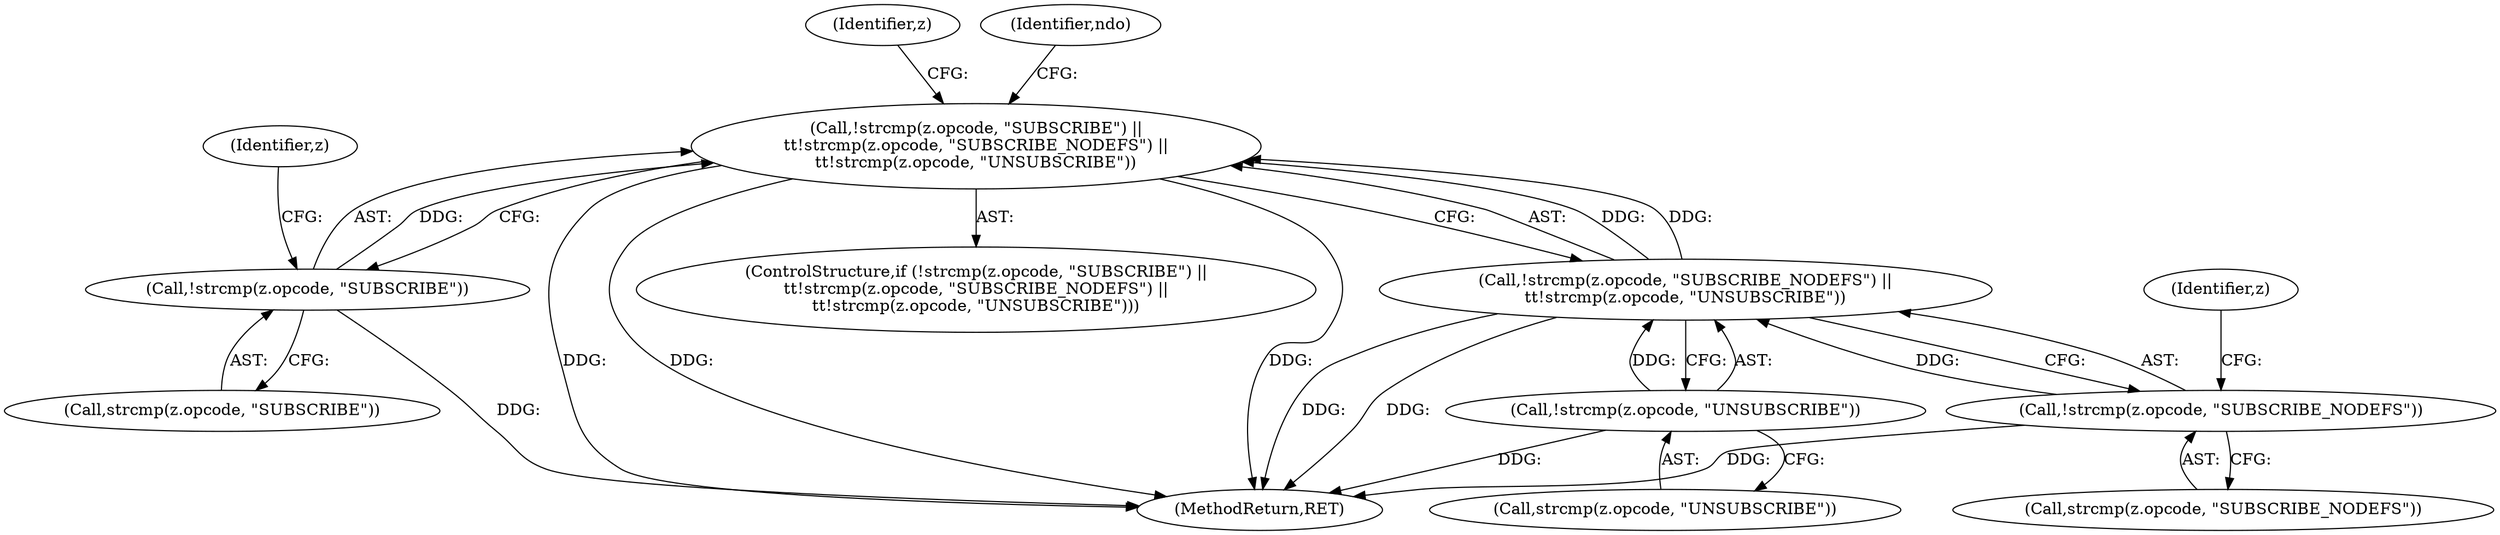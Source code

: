 digraph "0_tcpdump_d17507ffa3e9742199b02a66aa940e79ababfa30_0@API" {
"1000397" [label="(Call,!strcmp(z.opcode, \"SUBSCRIBE\") ||\n\t\t!strcmp(z.opcode, \"SUBSCRIBE_NODEFS\") ||\n\t\t!strcmp(z.opcode, \"UNSUBSCRIBE\"))"];
"1000398" [label="(Call,!strcmp(z.opcode, \"SUBSCRIBE\"))"];
"1000404" [label="(Call,!strcmp(z.opcode, \"SUBSCRIBE_NODEFS\") ||\n\t\t!strcmp(z.opcode, \"UNSUBSCRIBE\"))"];
"1000405" [label="(Call,!strcmp(z.opcode, \"SUBSCRIBE_NODEFS\"))"];
"1000411" [label="(Call,!strcmp(z.opcode, \"UNSUBSCRIBE\"))"];
"1000411" [label="(Call,!strcmp(z.opcode, \"UNSUBSCRIBE\"))"];
"1000759" [label="(MethodReturn,RET)"];
"1000482" [label="(Identifier,z)"];
"1000412" [label="(Call,strcmp(z.opcode, \"UNSUBSCRIBE\"))"];
"1000405" [label="(Call,!strcmp(z.opcode, \"SUBSCRIBE_NODEFS\"))"];
"1000398" [label="(Call,!strcmp(z.opcode, \"SUBSCRIBE\"))"];
"1000399" [label="(Call,strcmp(z.opcode, \"SUBSCRIBE\"))"];
"1000406" [label="(Call,strcmp(z.opcode, \"SUBSCRIBE_NODEFS\"))"];
"1000397" [label="(Call,!strcmp(z.opcode, \"SUBSCRIBE\") ||\n\t\t!strcmp(z.opcode, \"SUBSCRIBE_NODEFS\") ||\n\t\t!strcmp(z.opcode, \"UNSUBSCRIBE\"))"];
"1000396" [label="(ControlStructure,if (!strcmp(z.opcode, \"SUBSCRIBE\") ||\n\t\t!strcmp(z.opcode, \"SUBSCRIBE_NODEFS\") ||\n\t\t!strcmp(z.opcode, \"UNSUBSCRIBE\")))"];
"1000420" [label="(Identifier,ndo)"];
"1000404" [label="(Call,!strcmp(z.opcode, \"SUBSCRIBE_NODEFS\") ||\n\t\t!strcmp(z.opcode, \"UNSUBSCRIBE\"))"];
"1000414" [label="(Identifier,z)"];
"1000408" [label="(Identifier,z)"];
"1000397" -> "1000396"  [label="AST: "];
"1000397" -> "1000398"  [label="CFG: "];
"1000397" -> "1000404"  [label="CFG: "];
"1000398" -> "1000397"  [label="AST: "];
"1000404" -> "1000397"  [label="AST: "];
"1000420" -> "1000397"  [label="CFG: "];
"1000482" -> "1000397"  [label="CFG: "];
"1000397" -> "1000759"  [label="DDG: "];
"1000397" -> "1000759"  [label="DDG: "];
"1000397" -> "1000759"  [label="DDG: "];
"1000398" -> "1000397"  [label="DDG: "];
"1000404" -> "1000397"  [label="DDG: "];
"1000404" -> "1000397"  [label="DDG: "];
"1000398" -> "1000399"  [label="CFG: "];
"1000399" -> "1000398"  [label="AST: "];
"1000408" -> "1000398"  [label="CFG: "];
"1000398" -> "1000759"  [label="DDG: "];
"1000404" -> "1000405"  [label="CFG: "];
"1000404" -> "1000411"  [label="CFG: "];
"1000405" -> "1000404"  [label="AST: "];
"1000411" -> "1000404"  [label="AST: "];
"1000404" -> "1000759"  [label="DDG: "];
"1000404" -> "1000759"  [label="DDG: "];
"1000405" -> "1000404"  [label="DDG: "];
"1000411" -> "1000404"  [label="DDG: "];
"1000405" -> "1000406"  [label="CFG: "];
"1000406" -> "1000405"  [label="AST: "];
"1000414" -> "1000405"  [label="CFG: "];
"1000405" -> "1000759"  [label="DDG: "];
"1000411" -> "1000412"  [label="CFG: "];
"1000412" -> "1000411"  [label="AST: "];
"1000411" -> "1000759"  [label="DDG: "];
}
